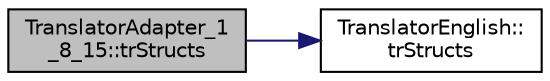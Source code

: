 digraph "TranslatorAdapter_1_8_15::trStructs"
{
 // LATEX_PDF_SIZE
  edge [fontname="Helvetica",fontsize="10",labelfontname="Helvetica",labelfontsize="10"];
  node [fontname="Helvetica",fontsize="10",shape=record];
  rankdir="LR";
  Node1 [label="TranslatorAdapter_1\l_8_15::trStructs",height=0.2,width=0.4,color="black", fillcolor="grey75", style="filled", fontcolor="black",tooltip=" "];
  Node1 -> Node2 [color="midnightblue",fontsize="10",style="solid",fontname="Helvetica"];
  Node2 [label="TranslatorEnglish::\ltrStructs",height=0.2,width=0.4,color="black", fillcolor="white", style="filled",URL="$classTranslatorEnglish.html#ad21bdf986e5ebfe2a29e70a4f8b67596",tooltip=" "];
}
